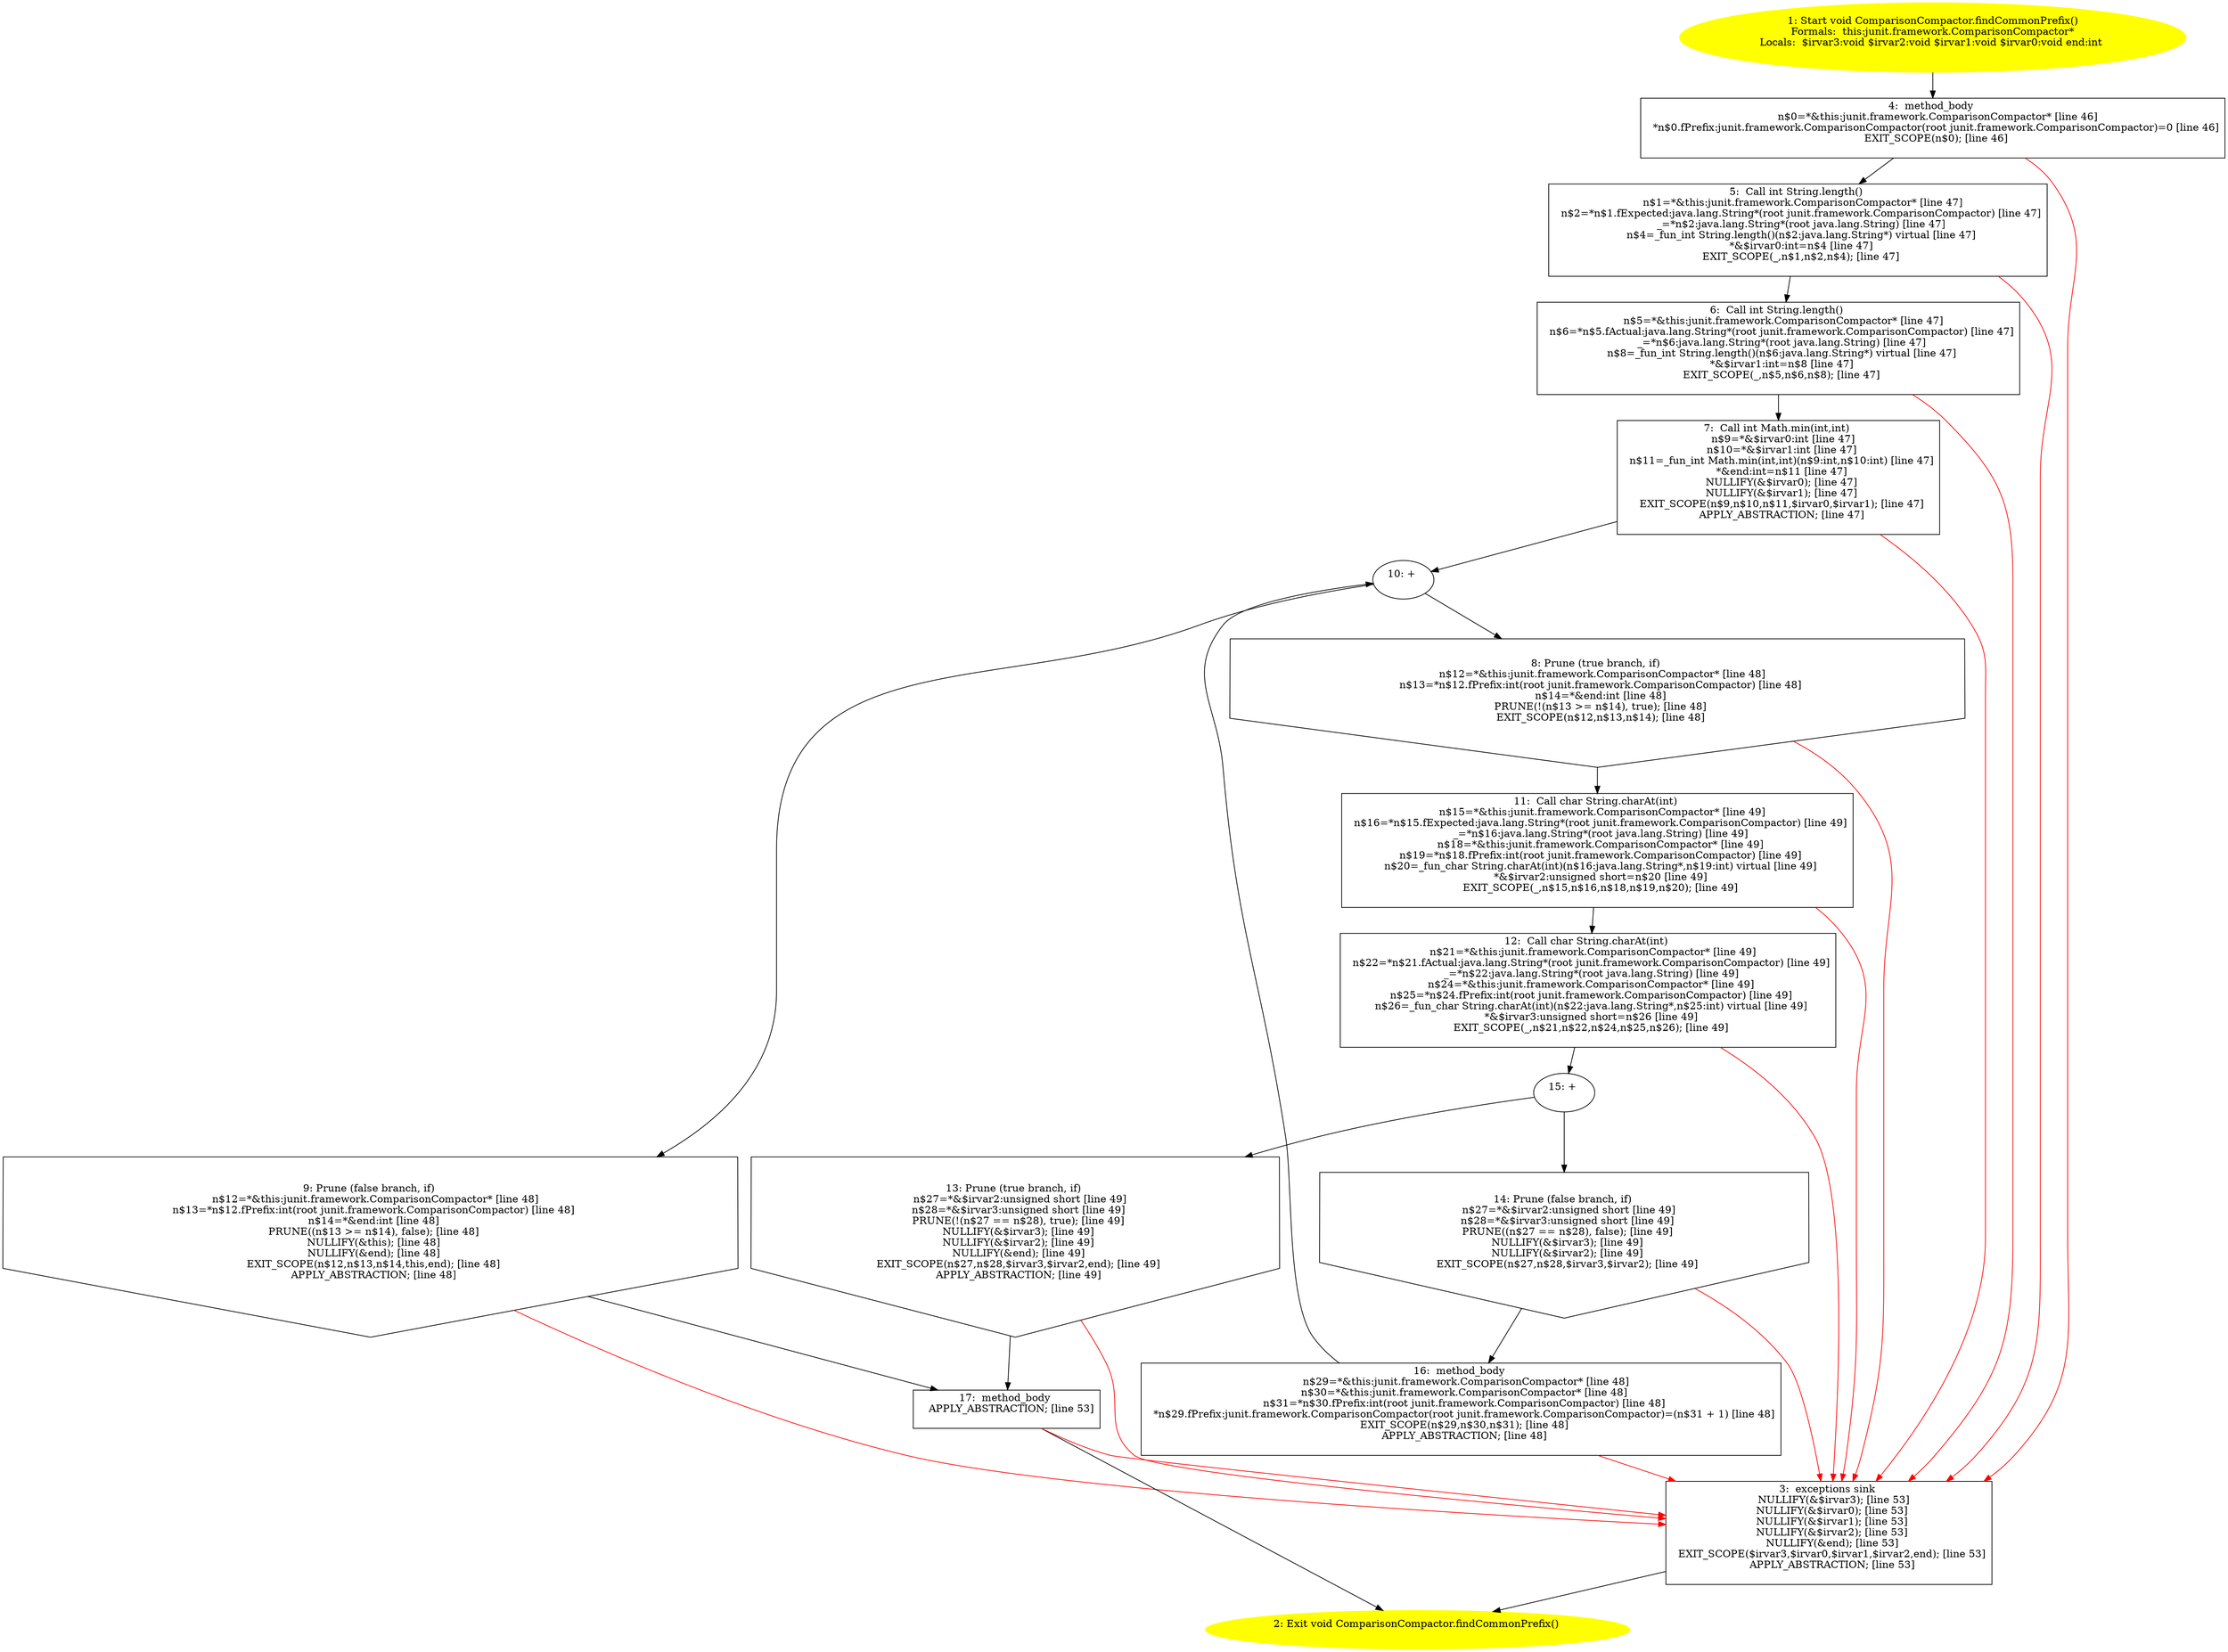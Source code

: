 /* @generated */
digraph cfg {
"junit.framework.ComparisonCompactor.findCommonPrefix():void.87ddab14434eafdb9bf3cf9cbcb1ac20_1" [label="1: Start void ComparisonCompactor.findCommonPrefix()\nFormals:  this:junit.framework.ComparisonCompactor*\nLocals:  $irvar3:void $irvar2:void $irvar1:void $irvar0:void end:int \n  " color=yellow style=filled]
	

	 "junit.framework.ComparisonCompactor.findCommonPrefix():void.87ddab14434eafdb9bf3cf9cbcb1ac20_1" -> "junit.framework.ComparisonCompactor.findCommonPrefix():void.87ddab14434eafdb9bf3cf9cbcb1ac20_4" ;
"junit.framework.ComparisonCompactor.findCommonPrefix():void.87ddab14434eafdb9bf3cf9cbcb1ac20_2" [label="2: Exit void ComparisonCompactor.findCommonPrefix() \n  " color=yellow style=filled]
	

"junit.framework.ComparisonCompactor.findCommonPrefix():void.87ddab14434eafdb9bf3cf9cbcb1ac20_3" [label="3:  exceptions sink \n   NULLIFY(&$irvar3); [line 53]\n  NULLIFY(&$irvar0); [line 53]\n  NULLIFY(&$irvar1); [line 53]\n  NULLIFY(&$irvar2); [line 53]\n  NULLIFY(&end); [line 53]\n  EXIT_SCOPE($irvar3,$irvar0,$irvar1,$irvar2,end); [line 53]\n  APPLY_ABSTRACTION; [line 53]\n " shape="box"]
	

	 "junit.framework.ComparisonCompactor.findCommonPrefix():void.87ddab14434eafdb9bf3cf9cbcb1ac20_3" -> "junit.framework.ComparisonCompactor.findCommonPrefix():void.87ddab14434eafdb9bf3cf9cbcb1ac20_2" ;
"junit.framework.ComparisonCompactor.findCommonPrefix():void.87ddab14434eafdb9bf3cf9cbcb1ac20_4" [label="4:  method_body \n   n$0=*&this:junit.framework.ComparisonCompactor* [line 46]\n  *n$0.fPrefix:junit.framework.ComparisonCompactor(root junit.framework.ComparisonCompactor)=0 [line 46]\n  EXIT_SCOPE(n$0); [line 46]\n " shape="box"]
	

	 "junit.framework.ComparisonCompactor.findCommonPrefix():void.87ddab14434eafdb9bf3cf9cbcb1ac20_4" -> "junit.framework.ComparisonCompactor.findCommonPrefix():void.87ddab14434eafdb9bf3cf9cbcb1ac20_5" ;
	 "junit.framework.ComparisonCompactor.findCommonPrefix():void.87ddab14434eafdb9bf3cf9cbcb1ac20_4" -> "junit.framework.ComparisonCompactor.findCommonPrefix():void.87ddab14434eafdb9bf3cf9cbcb1ac20_3" [color="red" ];
"junit.framework.ComparisonCompactor.findCommonPrefix():void.87ddab14434eafdb9bf3cf9cbcb1ac20_5" [label="5:  Call int String.length() \n   n$1=*&this:junit.framework.ComparisonCompactor* [line 47]\n  n$2=*n$1.fExpected:java.lang.String*(root junit.framework.ComparisonCompactor) [line 47]\n  _=*n$2:java.lang.String*(root java.lang.String) [line 47]\n  n$4=_fun_int String.length()(n$2:java.lang.String*) virtual [line 47]\n  *&$irvar0:int=n$4 [line 47]\n  EXIT_SCOPE(_,n$1,n$2,n$4); [line 47]\n " shape="box"]
	

	 "junit.framework.ComparisonCompactor.findCommonPrefix():void.87ddab14434eafdb9bf3cf9cbcb1ac20_5" -> "junit.framework.ComparisonCompactor.findCommonPrefix():void.87ddab14434eafdb9bf3cf9cbcb1ac20_6" ;
	 "junit.framework.ComparisonCompactor.findCommonPrefix():void.87ddab14434eafdb9bf3cf9cbcb1ac20_5" -> "junit.framework.ComparisonCompactor.findCommonPrefix():void.87ddab14434eafdb9bf3cf9cbcb1ac20_3" [color="red" ];
"junit.framework.ComparisonCompactor.findCommonPrefix():void.87ddab14434eafdb9bf3cf9cbcb1ac20_6" [label="6:  Call int String.length() \n   n$5=*&this:junit.framework.ComparisonCompactor* [line 47]\n  n$6=*n$5.fActual:java.lang.String*(root junit.framework.ComparisonCompactor) [line 47]\n  _=*n$6:java.lang.String*(root java.lang.String) [line 47]\n  n$8=_fun_int String.length()(n$6:java.lang.String*) virtual [line 47]\n  *&$irvar1:int=n$8 [line 47]\n  EXIT_SCOPE(_,n$5,n$6,n$8); [line 47]\n " shape="box"]
	

	 "junit.framework.ComparisonCompactor.findCommonPrefix():void.87ddab14434eafdb9bf3cf9cbcb1ac20_6" -> "junit.framework.ComparisonCompactor.findCommonPrefix():void.87ddab14434eafdb9bf3cf9cbcb1ac20_7" ;
	 "junit.framework.ComparisonCompactor.findCommonPrefix():void.87ddab14434eafdb9bf3cf9cbcb1ac20_6" -> "junit.framework.ComparisonCompactor.findCommonPrefix():void.87ddab14434eafdb9bf3cf9cbcb1ac20_3" [color="red" ];
"junit.framework.ComparisonCompactor.findCommonPrefix():void.87ddab14434eafdb9bf3cf9cbcb1ac20_7" [label="7:  Call int Math.min(int,int) \n   n$9=*&$irvar0:int [line 47]\n  n$10=*&$irvar1:int [line 47]\n  n$11=_fun_int Math.min(int,int)(n$9:int,n$10:int) [line 47]\n  *&end:int=n$11 [line 47]\n  NULLIFY(&$irvar0); [line 47]\n  NULLIFY(&$irvar1); [line 47]\n  EXIT_SCOPE(n$9,n$10,n$11,$irvar0,$irvar1); [line 47]\n  APPLY_ABSTRACTION; [line 47]\n " shape="box"]
	

	 "junit.framework.ComparisonCompactor.findCommonPrefix():void.87ddab14434eafdb9bf3cf9cbcb1ac20_7" -> "junit.framework.ComparisonCompactor.findCommonPrefix():void.87ddab14434eafdb9bf3cf9cbcb1ac20_10" ;
	 "junit.framework.ComparisonCompactor.findCommonPrefix():void.87ddab14434eafdb9bf3cf9cbcb1ac20_7" -> "junit.framework.ComparisonCompactor.findCommonPrefix():void.87ddab14434eafdb9bf3cf9cbcb1ac20_3" [color="red" ];
"junit.framework.ComparisonCompactor.findCommonPrefix():void.87ddab14434eafdb9bf3cf9cbcb1ac20_8" [label="8: Prune (true branch, if) \n   n$12=*&this:junit.framework.ComparisonCompactor* [line 48]\n  n$13=*n$12.fPrefix:int(root junit.framework.ComparisonCompactor) [line 48]\n  n$14=*&end:int [line 48]\n  PRUNE(!(n$13 >= n$14), true); [line 48]\n  EXIT_SCOPE(n$12,n$13,n$14); [line 48]\n " shape="invhouse"]
	

	 "junit.framework.ComparisonCompactor.findCommonPrefix():void.87ddab14434eafdb9bf3cf9cbcb1ac20_8" -> "junit.framework.ComparisonCompactor.findCommonPrefix():void.87ddab14434eafdb9bf3cf9cbcb1ac20_11" ;
	 "junit.framework.ComparisonCompactor.findCommonPrefix():void.87ddab14434eafdb9bf3cf9cbcb1ac20_8" -> "junit.framework.ComparisonCompactor.findCommonPrefix():void.87ddab14434eafdb9bf3cf9cbcb1ac20_3" [color="red" ];
"junit.framework.ComparisonCompactor.findCommonPrefix():void.87ddab14434eafdb9bf3cf9cbcb1ac20_9" [label="9: Prune (false branch, if) \n   n$12=*&this:junit.framework.ComparisonCompactor* [line 48]\n  n$13=*n$12.fPrefix:int(root junit.framework.ComparisonCompactor) [line 48]\n  n$14=*&end:int [line 48]\n  PRUNE((n$13 >= n$14), false); [line 48]\n  NULLIFY(&this); [line 48]\n  NULLIFY(&end); [line 48]\n  EXIT_SCOPE(n$12,n$13,n$14,this,end); [line 48]\n  APPLY_ABSTRACTION; [line 48]\n " shape="invhouse"]
	

	 "junit.framework.ComparisonCompactor.findCommonPrefix():void.87ddab14434eafdb9bf3cf9cbcb1ac20_9" -> "junit.framework.ComparisonCompactor.findCommonPrefix():void.87ddab14434eafdb9bf3cf9cbcb1ac20_17" ;
	 "junit.framework.ComparisonCompactor.findCommonPrefix():void.87ddab14434eafdb9bf3cf9cbcb1ac20_9" -> "junit.framework.ComparisonCompactor.findCommonPrefix():void.87ddab14434eafdb9bf3cf9cbcb1ac20_3" [color="red" ];
"junit.framework.ComparisonCompactor.findCommonPrefix():void.87ddab14434eafdb9bf3cf9cbcb1ac20_10" [label="10: + \n  " ]
	

	 "junit.framework.ComparisonCompactor.findCommonPrefix():void.87ddab14434eafdb9bf3cf9cbcb1ac20_10" -> "junit.framework.ComparisonCompactor.findCommonPrefix():void.87ddab14434eafdb9bf3cf9cbcb1ac20_8" ;
	 "junit.framework.ComparisonCompactor.findCommonPrefix():void.87ddab14434eafdb9bf3cf9cbcb1ac20_10" -> "junit.framework.ComparisonCompactor.findCommonPrefix():void.87ddab14434eafdb9bf3cf9cbcb1ac20_9" ;
"junit.framework.ComparisonCompactor.findCommonPrefix():void.87ddab14434eafdb9bf3cf9cbcb1ac20_11" [label="11:  Call char String.charAt(int) \n   n$15=*&this:junit.framework.ComparisonCompactor* [line 49]\n  n$16=*n$15.fExpected:java.lang.String*(root junit.framework.ComparisonCompactor) [line 49]\n  _=*n$16:java.lang.String*(root java.lang.String) [line 49]\n  n$18=*&this:junit.framework.ComparisonCompactor* [line 49]\n  n$19=*n$18.fPrefix:int(root junit.framework.ComparisonCompactor) [line 49]\n  n$20=_fun_char String.charAt(int)(n$16:java.lang.String*,n$19:int) virtual [line 49]\n  *&$irvar2:unsigned short=n$20 [line 49]\n  EXIT_SCOPE(_,n$15,n$16,n$18,n$19,n$20); [line 49]\n " shape="box"]
	

	 "junit.framework.ComparisonCompactor.findCommonPrefix():void.87ddab14434eafdb9bf3cf9cbcb1ac20_11" -> "junit.framework.ComparisonCompactor.findCommonPrefix():void.87ddab14434eafdb9bf3cf9cbcb1ac20_12" ;
	 "junit.framework.ComparisonCompactor.findCommonPrefix():void.87ddab14434eafdb9bf3cf9cbcb1ac20_11" -> "junit.framework.ComparisonCompactor.findCommonPrefix():void.87ddab14434eafdb9bf3cf9cbcb1ac20_3" [color="red" ];
"junit.framework.ComparisonCompactor.findCommonPrefix():void.87ddab14434eafdb9bf3cf9cbcb1ac20_12" [label="12:  Call char String.charAt(int) \n   n$21=*&this:junit.framework.ComparisonCompactor* [line 49]\n  n$22=*n$21.fActual:java.lang.String*(root junit.framework.ComparisonCompactor) [line 49]\n  _=*n$22:java.lang.String*(root java.lang.String) [line 49]\n  n$24=*&this:junit.framework.ComparisonCompactor* [line 49]\n  n$25=*n$24.fPrefix:int(root junit.framework.ComparisonCompactor) [line 49]\n  n$26=_fun_char String.charAt(int)(n$22:java.lang.String*,n$25:int) virtual [line 49]\n  *&$irvar3:unsigned short=n$26 [line 49]\n  EXIT_SCOPE(_,n$21,n$22,n$24,n$25,n$26); [line 49]\n " shape="box"]
	

	 "junit.framework.ComparisonCompactor.findCommonPrefix():void.87ddab14434eafdb9bf3cf9cbcb1ac20_12" -> "junit.framework.ComparisonCompactor.findCommonPrefix():void.87ddab14434eafdb9bf3cf9cbcb1ac20_15" ;
	 "junit.framework.ComparisonCompactor.findCommonPrefix():void.87ddab14434eafdb9bf3cf9cbcb1ac20_12" -> "junit.framework.ComparisonCompactor.findCommonPrefix():void.87ddab14434eafdb9bf3cf9cbcb1ac20_3" [color="red" ];
"junit.framework.ComparisonCompactor.findCommonPrefix():void.87ddab14434eafdb9bf3cf9cbcb1ac20_13" [label="13: Prune (true branch, if) \n   n$27=*&$irvar2:unsigned short [line 49]\n  n$28=*&$irvar3:unsigned short [line 49]\n  PRUNE(!(n$27 == n$28), true); [line 49]\n  NULLIFY(&$irvar3); [line 49]\n  NULLIFY(&$irvar2); [line 49]\n  NULLIFY(&end); [line 49]\n  EXIT_SCOPE(n$27,n$28,$irvar3,$irvar2,end); [line 49]\n  APPLY_ABSTRACTION; [line 49]\n " shape="invhouse"]
	

	 "junit.framework.ComparisonCompactor.findCommonPrefix():void.87ddab14434eafdb9bf3cf9cbcb1ac20_13" -> "junit.framework.ComparisonCompactor.findCommonPrefix():void.87ddab14434eafdb9bf3cf9cbcb1ac20_17" ;
	 "junit.framework.ComparisonCompactor.findCommonPrefix():void.87ddab14434eafdb9bf3cf9cbcb1ac20_13" -> "junit.framework.ComparisonCompactor.findCommonPrefix():void.87ddab14434eafdb9bf3cf9cbcb1ac20_3" [color="red" ];
"junit.framework.ComparisonCompactor.findCommonPrefix():void.87ddab14434eafdb9bf3cf9cbcb1ac20_14" [label="14: Prune (false branch, if) \n   n$27=*&$irvar2:unsigned short [line 49]\n  n$28=*&$irvar3:unsigned short [line 49]\n  PRUNE((n$27 == n$28), false); [line 49]\n  NULLIFY(&$irvar3); [line 49]\n  NULLIFY(&$irvar2); [line 49]\n  EXIT_SCOPE(n$27,n$28,$irvar3,$irvar2); [line 49]\n " shape="invhouse"]
	

	 "junit.framework.ComparisonCompactor.findCommonPrefix():void.87ddab14434eafdb9bf3cf9cbcb1ac20_14" -> "junit.framework.ComparisonCompactor.findCommonPrefix():void.87ddab14434eafdb9bf3cf9cbcb1ac20_16" ;
	 "junit.framework.ComparisonCompactor.findCommonPrefix():void.87ddab14434eafdb9bf3cf9cbcb1ac20_14" -> "junit.framework.ComparisonCompactor.findCommonPrefix():void.87ddab14434eafdb9bf3cf9cbcb1ac20_3" [color="red" ];
"junit.framework.ComparisonCompactor.findCommonPrefix():void.87ddab14434eafdb9bf3cf9cbcb1ac20_15" [label="15: + \n  " ]
	

	 "junit.framework.ComparisonCompactor.findCommonPrefix():void.87ddab14434eafdb9bf3cf9cbcb1ac20_15" -> "junit.framework.ComparisonCompactor.findCommonPrefix():void.87ddab14434eafdb9bf3cf9cbcb1ac20_13" ;
	 "junit.framework.ComparisonCompactor.findCommonPrefix():void.87ddab14434eafdb9bf3cf9cbcb1ac20_15" -> "junit.framework.ComparisonCompactor.findCommonPrefix():void.87ddab14434eafdb9bf3cf9cbcb1ac20_14" ;
"junit.framework.ComparisonCompactor.findCommonPrefix():void.87ddab14434eafdb9bf3cf9cbcb1ac20_16" [label="16:  method_body \n   n$29=*&this:junit.framework.ComparisonCompactor* [line 48]\n  n$30=*&this:junit.framework.ComparisonCompactor* [line 48]\n  n$31=*n$30.fPrefix:int(root junit.framework.ComparisonCompactor) [line 48]\n  *n$29.fPrefix:junit.framework.ComparisonCompactor(root junit.framework.ComparisonCompactor)=(n$31 + 1) [line 48]\n  EXIT_SCOPE(n$29,n$30,n$31); [line 48]\n  APPLY_ABSTRACTION; [line 48]\n " shape="box"]
	

	 "junit.framework.ComparisonCompactor.findCommonPrefix():void.87ddab14434eafdb9bf3cf9cbcb1ac20_16" -> "junit.framework.ComparisonCompactor.findCommonPrefix():void.87ddab14434eafdb9bf3cf9cbcb1ac20_10" ;
	 "junit.framework.ComparisonCompactor.findCommonPrefix():void.87ddab14434eafdb9bf3cf9cbcb1ac20_16" -> "junit.framework.ComparisonCompactor.findCommonPrefix():void.87ddab14434eafdb9bf3cf9cbcb1ac20_3" [color="red" ];
"junit.framework.ComparisonCompactor.findCommonPrefix():void.87ddab14434eafdb9bf3cf9cbcb1ac20_17" [label="17:  method_body \n   APPLY_ABSTRACTION; [line 53]\n " shape="box"]
	

	 "junit.framework.ComparisonCompactor.findCommonPrefix():void.87ddab14434eafdb9bf3cf9cbcb1ac20_17" -> "junit.framework.ComparisonCompactor.findCommonPrefix():void.87ddab14434eafdb9bf3cf9cbcb1ac20_2" ;
	 "junit.framework.ComparisonCompactor.findCommonPrefix():void.87ddab14434eafdb9bf3cf9cbcb1ac20_17" -> "junit.framework.ComparisonCompactor.findCommonPrefix():void.87ddab14434eafdb9bf3cf9cbcb1ac20_3" [color="red" ];
}
